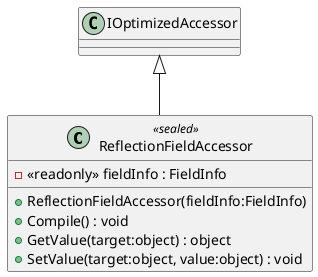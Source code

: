 @startuml
class ReflectionFieldAccessor <<sealed>> {
    + ReflectionFieldAccessor(fieldInfo:FieldInfo)
    - <<readonly>> fieldInfo : FieldInfo
    + Compile() : void
    + GetValue(target:object) : object
    + SetValue(target:object, value:object) : void
}
IOptimizedAccessor <|-- ReflectionFieldAccessor
@enduml
